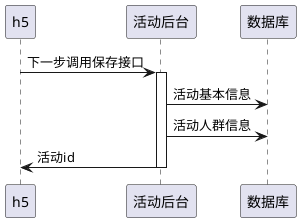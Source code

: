 @startuml


h5 -> 活动后台: 下一步调用保存接口
activate 活动后台

活动后台 -> 数据库 :活动基本信息
活动后台 -> 数据库 :活动人群信息

活动后台 -> h5: 活动id
deactivate 活动后台



'        alt 活动状态!=已上线
'            backend -> other: 已下线
'        else
'          alt now < 开始时间
'             backend -> other: 未上线
'          else now > 结束时间
'            backend -> other: 已下线
'          else 结束时间 > now > 开始时间
'            backend -> other: 已上线
'          end
@enduml
